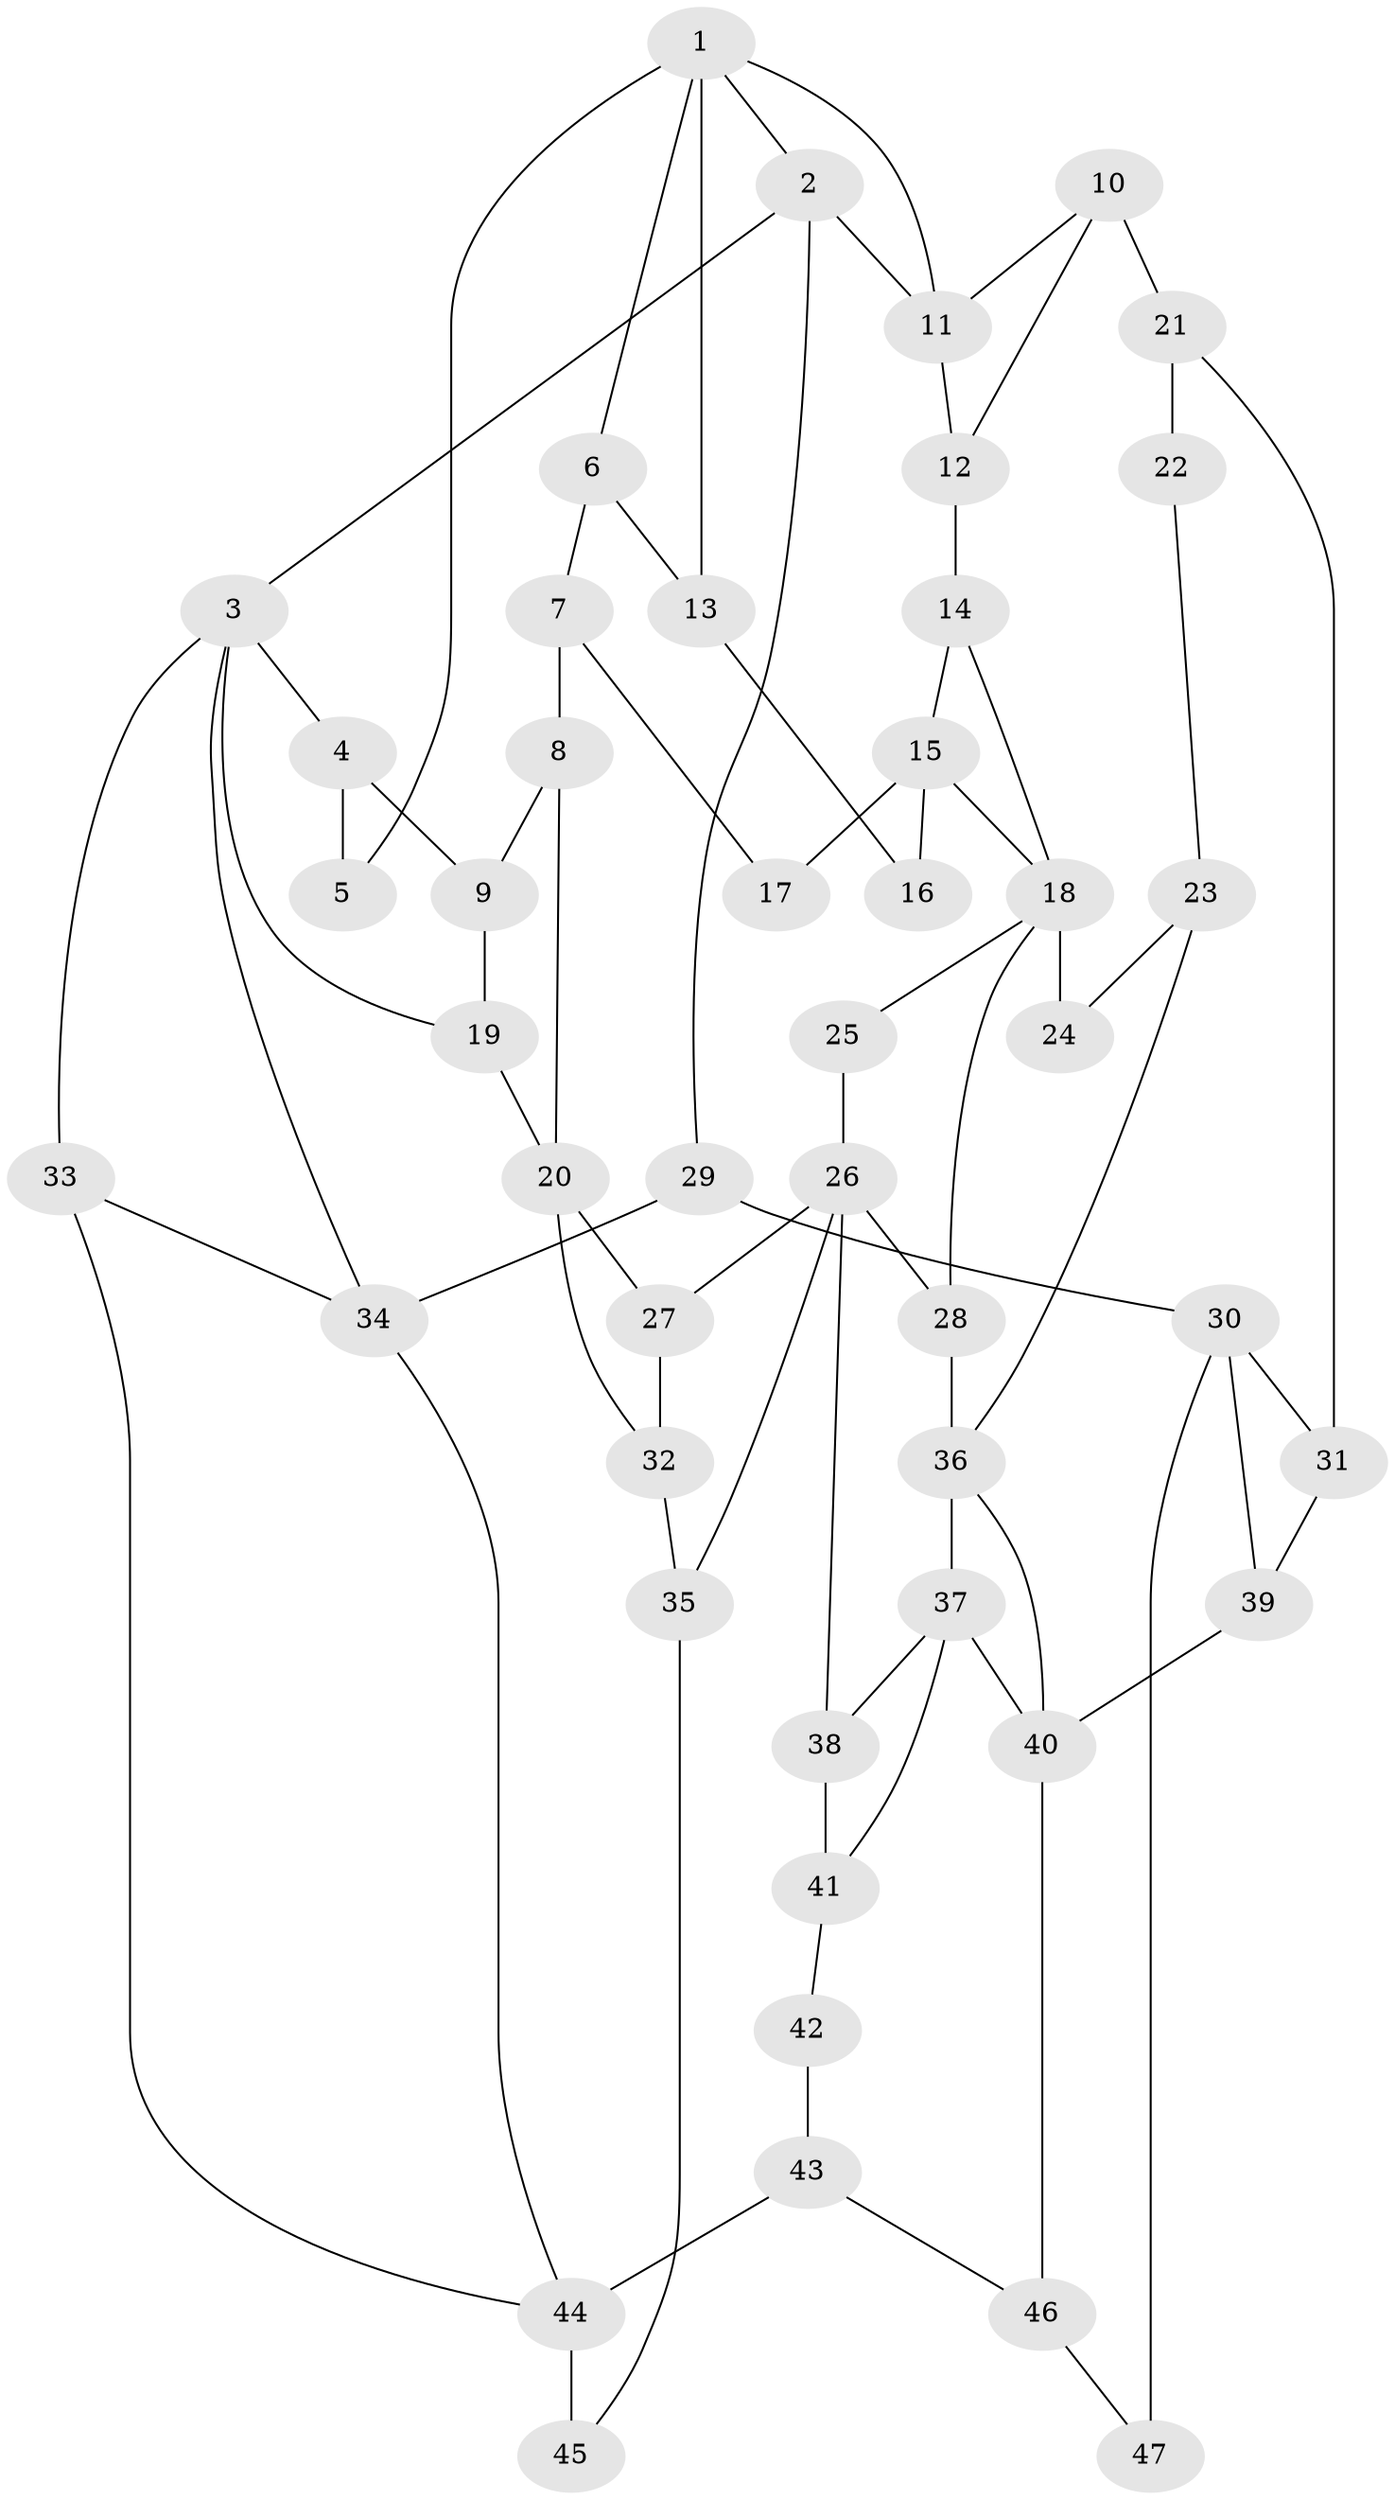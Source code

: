 // original degree distribution, {3: 0.031914893617021274, 6: 0.1702127659574468, 5: 0.6276595744680851, 4: 0.1702127659574468}
// Generated by graph-tools (version 1.1) at 2025/38/03/09/25 02:38:54]
// undirected, 47 vertices, 75 edges
graph export_dot {
graph [start="1"]
  node [color=gray90,style=filled];
  1;
  2;
  3;
  4;
  5;
  6;
  7;
  8;
  9;
  10;
  11;
  12;
  13;
  14;
  15;
  16;
  17;
  18;
  19;
  20;
  21;
  22;
  23;
  24;
  25;
  26;
  27;
  28;
  29;
  30;
  31;
  32;
  33;
  34;
  35;
  36;
  37;
  38;
  39;
  40;
  41;
  42;
  43;
  44;
  45;
  46;
  47;
  1 -- 2 [weight=1.0];
  1 -- 5 [weight=1.0];
  1 -- 6 [weight=1.0];
  1 -- 11 [weight=1.0];
  1 -- 13 [weight=1.0];
  2 -- 3 [weight=1.0];
  2 -- 11 [weight=1.0];
  2 -- 29 [weight=1.0];
  3 -- 4 [weight=1.0];
  3 -- 19 [weight=2.0];
  3 -- 33 [weight=1.0];
  3 -- 34 [weight=1.0];
  4 -- 5 [weight=1.0];
  4 -- 9 [weight=1.0];
  6 -- 7 [weight=1.0];
  6 -- 13 [weight=1.0];
  7 -- 8 [weight=2.0];
  7 -- 17 [weight=2.0];
  8 -- 9 [weight=1.0];
  8 -- 20 [weight=2.0];
  9 -- 19 [weight=1.0];
  10 -- 11 [weight=1.0];
  10 -- 12 [weight=1.0];
  10 -- 21 [weight=2.0];
  11 -- 12 [weight=1.0];
  12 -- 14 [weight=1.0];
  13 -- 16 [weight=1.0];
  14 -- 15 [weight=1.0];
  14 -- 18 [weight=1.0];
  15 -- 16 [weight=2.0];
  15 -- 17 [weight=2.0];
  15 -- 18 [weight=1.0];
  18 -- 24 [weight=2.0];
  18 -- 25 [weight=1.0];
  18 -- 28 [weight=1.0];
  19 -- 20 [weight=2.0];
  20 -- 27 [weight=1.0];
  20 -- 32 [weight=1.0];
  21 -- 22 [weight=2.0];
  21 -- 31 [weight=1.0];
  22 -- 23 [weight=1.0];
  23 -- 24 [weight=1.0];
  23 -- 36 [weight=1.0];
  25 -- 26 [weight=2.0];
  26 -- 27 [weight=1.0];
  26 -- 28 [weight=1.0];
  26 -- 35 [weight=1.0];
  26 -- 38 [weight=1.0];
  27 -- 32 [weight=1.0];
  28 -- 36 [weight=1.0];
  29 -- 30 [weight=2.0];
  29 -- 34 [weight=1.0];
  30 -- 31 [weight=1.0];
  30 -- 39 [weight=1.0];
  30 -- 47 [weight=2.0];
  31 -- 39 [weight=1.0];
  32 -- 35 [weight=1.0];
  33 -- 34 [weight=1.0];
  33 -- 44 [weight=1.0];
  34 -- 44 [weight=1.0];
  35 -- 45 [weight=1.0];
  36 -- 37 [weight=2.0];
  36 -- 40 [weight=1.0];
  37 -- 38 [weight=1.0];
  37 -- 40 [weight=2.0];
  37 -- 41 [weight=1.0];
  38 -- 41 [weight=1.0];
  39 -- 40 [weight=1.0];
  40 -- 46 [weight=1.0];
  41 -- 42 [weight=1.0];
  42 -- 43 [weight=2.0];
  43 -- 44 [weight=2.0];
  43 -- 46 [weight=1.0];
  44 -- 45 [weight=2.0];
  46 -- 47 [weight=1.0];
}
